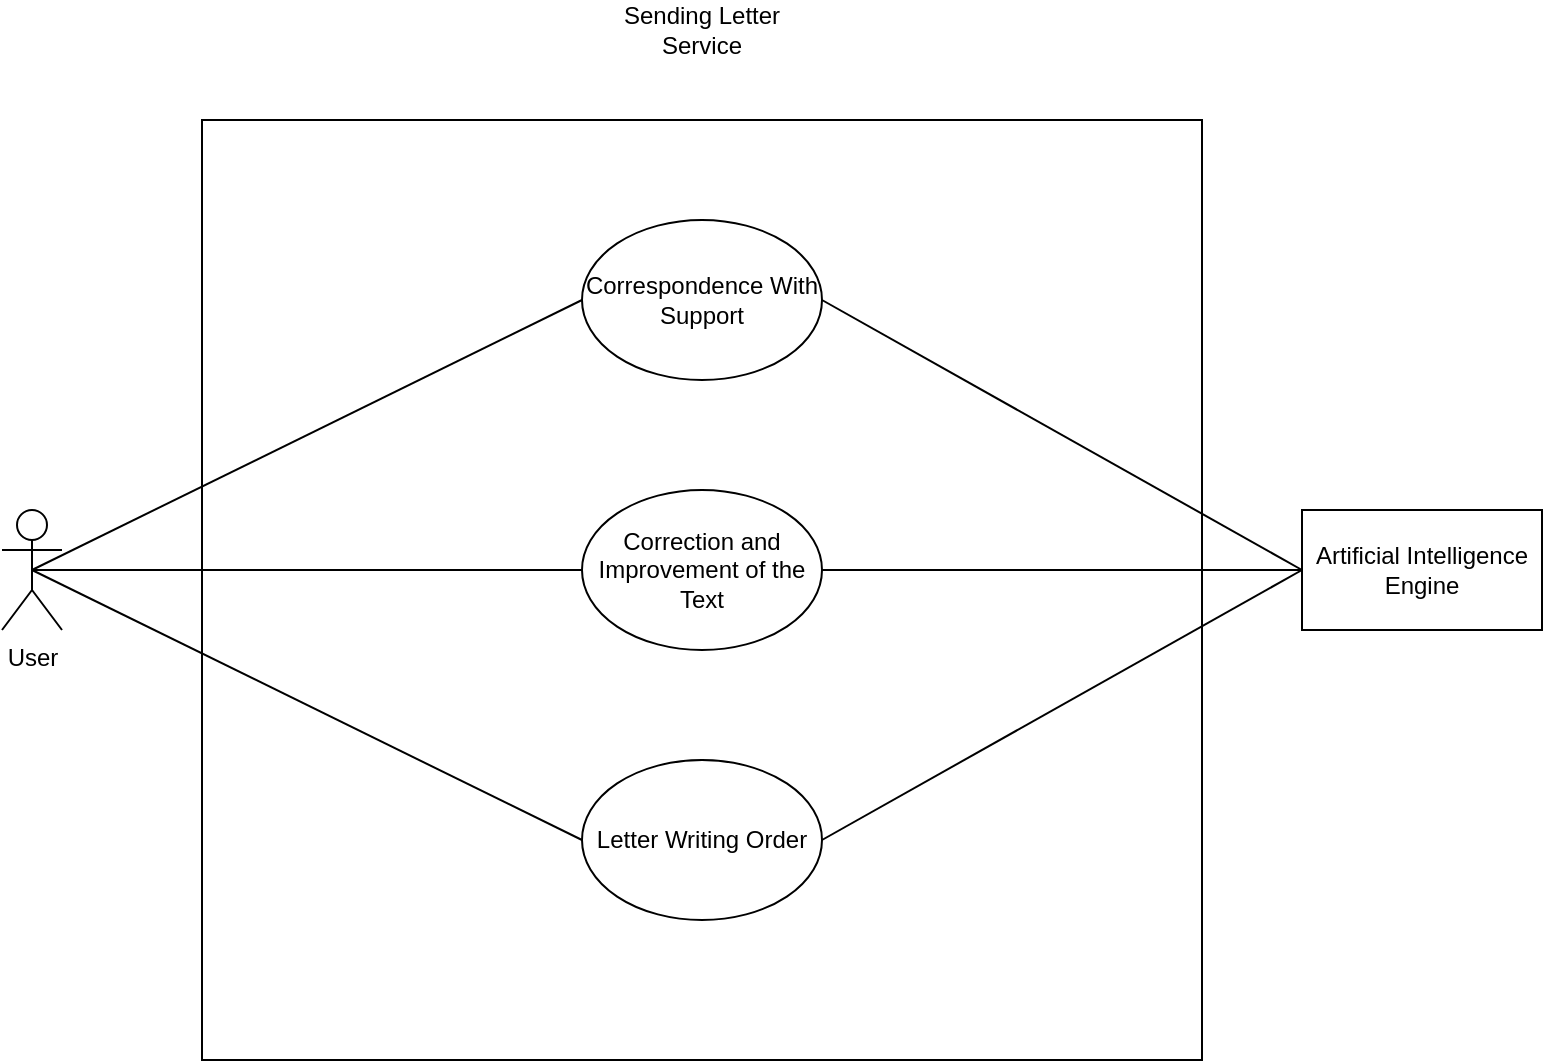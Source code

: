<mxfile version="20.7.4" type="github">
  <diagram id="Gh4KYQRpGS0ShrS6wAJs" name="Page-1">
    <mxGraphModel dx="1420" dy="800" grid="1" gridSize="10" guides="1" tooltips="1" connect="1" arrows="1" fold="1" page="1" pageScale="1" pageWidth="850" pageHeight="1100" math="0" shadow="0">
      <root>
        <mxCell id="0" />
        <mxCell id="1" parent="0" />
        <mxCell id="Uh_hPH-2-CJDBmY7lY9N-1" value="" style="rounded=0;whiteSpace=wrap;html=1;" parent="1" vertex="1">
          <mxGeometry x="180" y="240" width="500" height="470" as="geometry" />
        </mxCell>
        <mxCell id="Uh_hPH-2-CJDBmY7lY9N-2" value="Sending Letter Service" style="text;html=1;strokeColor=none;fillColor=none;align=center;verticalAlign=middle;whiteSpace=wrap;rounded=0;" parent="1" vertex="1">
          <mxGeometry x="380" y="180" width="100" height="30" as="geometry" />
        </mxCell>
        <mxCell id="Uh_hPH-2-CJDBmY7lY9N-3" value="User" style="shape=umlActor;verticalLabelPosition=bottom;verticalAlign=top;html=1;outlineConnect=0;" parent="1" vertex="1">
          <mxGeometry x="80" y="435" width="30" height="60" as="geometry" />
        </mxCell>
        <mxCell id="Uh_hPH-2-CJDBmY7lY9N-4" value="Artificial Intelligence Engine" style="rounded=0;whiteSpace=wrap;html=1;" parent="1" vertex="1">
          <mxGeometry x="730" y="435" width="120" height="60" as="geometry" />
        </mxCell>
        <mxCell id="Uh_hPH-2-CJDBmY7lY9N-5" value="Letter Writing Order" style="ellipse;whiteSpace=wrap;html=1;" parent="1" vertex="1">
          <mxGeometry x="370" y="560" width="120" height="80" as="geometry" />
        </mxCell>
        <mxCell id="Uh_hPH-2-CJDBmY7lY9N-6" value="Correspondence With Support" style="ellipse;whiteSpace=wrap;html=1;" parent="1" vertex="1">
          <mxGeometry x="370" y="290" width="120" height="80" as="geometry" />
        </mxCell>
        <mxCell id="Uh_hPH-2-CJDBmY7lY9N-7" value="Correction and Improvement of the Text" style="ellipse;whiteSpace=wrap;html=1;" parent="1" vertex="1">
          <mxGeometry x="370" y="425" width="120" height="80" as="geometry" />
        </mxCell>
        <mxCell id="Uh_hPH-2-CJDBmY7lY9N-8" value="" style="endArrow=none;html=1;rounded=0;exitX=0.5;exitY=0.5;exitDx=0;exitDy=0;exitPerimeter=0;entryX=0;entryY=0.5;entryDx=0;entryDy=0;" parent="1" source="Uh_hPH-2-CJDBmY7lY9N-3" target="Uh_hPH-2-CJDBmY7lY9N-6" edge="1">
          <mxGeometry width="50" height="50" relative="1" as="geometry">
            <mxPoint x="470" y="430" as="sourcePoint" />
            <mxPoint x="520" y="380" as="targetPoint" />
          </mxGeometry>
        </mxCell>
        <mxCell id="Uh_hPH-2-CJDBmY7lY9N-9" value="" style="endArrow=none;html=1;rounded=0;entryX=0;entryY=0.5;entryDx=0;entryDy=0;exitX=0.5;exitY=0.5;exitDx=0;exitDy=0;exitPerimeter=0;" parent="1" source="Uh_hPH-2-CJDBmY7lY9N-3" target="Uh_hPH-2-CJDBmY7lY9N-7" edge="1">
          <mxGeometry width="50" height="50" relative="1" as="geometry">
            <mxPoint x="470" y="430" as="sourcePoint" />
            <mxPoint x="520" y="380" as="targetPoint" />
          </mxGeometry>
        </mxCell>
        <mxCell id="Uh_hPH-2-CJDBmY7lY9N-10" value="" style="endArrow=none;html=1;rounded=0;entryX=0;entryY=0.5;entryDx=0;entryDy=0;exitX=0.5;exitY=0.5;exitDx=0;exitDy=0;exitPerimeter=0;" parent="1" source="Uh_hPH-2-CJDBmY7lY9N-3" target="Uh_hPH-2-CJDBmY7lY9N-5" edge="1">
          <mxGeometry width="50" height="50" relative="1" as="geometry">
            <mxPoint x="470" y="430" as="sourcePoint" />
            <mxPoint x="520" y="380" as="targetPoint" />
          </mxGeometry>
        </mxCell>
        <mxCell id="Uh_hPH-2-CJDBmY7lY9N-12" value="" style="endArrow=none;html=1;rounded=0;entryX=0;entryY=0.5;entryDx=0;entryDy=0;exitX=1;exitY=0.5;exitDx=0;exitDy=0;" parent="1" source="Uh_hPH-2-CJDBmY7lY9N-6" target="Uh_hPH-2-CJDBmY7lY9N-4" edge="1">
          <mxGeometry width="50" height="50" relative="1" as="geometry">
            <mxPoint x="487.96" y="338" as="sourcePoint" />
            <mxPoint x="720" y="455" as="targetPoint" />
          </mxGeometry>
        </mxCell>
        <mxCell id="Uh_hPH-2-CJDBmY7lY9N-13" value="" style="endArrow=none;html=1;rounded=0;entryX=0;entryY=0.5;entryDx=0;entryDy=0;exitX=1;exitY=0.5;exitDx=0;exitDy=0;" parent="1" source="Uh_hPH-2-CJDBmY7lY9N-7" target="Uh_hPH-2-CJDBmY7lY9N-4" edge="1">
          <mxGeometry width="50" height="50" relative="1" as="geometry">
            <mxPoint x="497.96" y="348" as="sourcePoint" />
            <mxPoint x="730" y="465" as="targetPoint" />
          </mxGeometry>
        </mxCell>
        <mxCell id="Uh_hPH-2-CJDBmY7lY9N-14" value="" style="endArrow=none;html=1;rounded=0;exitX=1;exitY=0.5;exitDx=0;exitDy=0;entryX=0;entryY=0.5;entryDx=0;entryDy=0;" parent="1" source="Uh_hPH-2-CJDBmY7lY9N-5" target="Uh_hPH-2-CJDBmY7lY9N-4" edge="1">
          <mxGeometry width="50" height="50" relative="1" as="geometry">
            <mxPoint x="470" y="430" as="sourcePoint" />
            <mxPoint x="520" y="390" as="targetPoint" />
          </mxGeometry>
        </mxCell>
      </root>
    </mxGraphModel>
  </diagram>
</mxfile>
